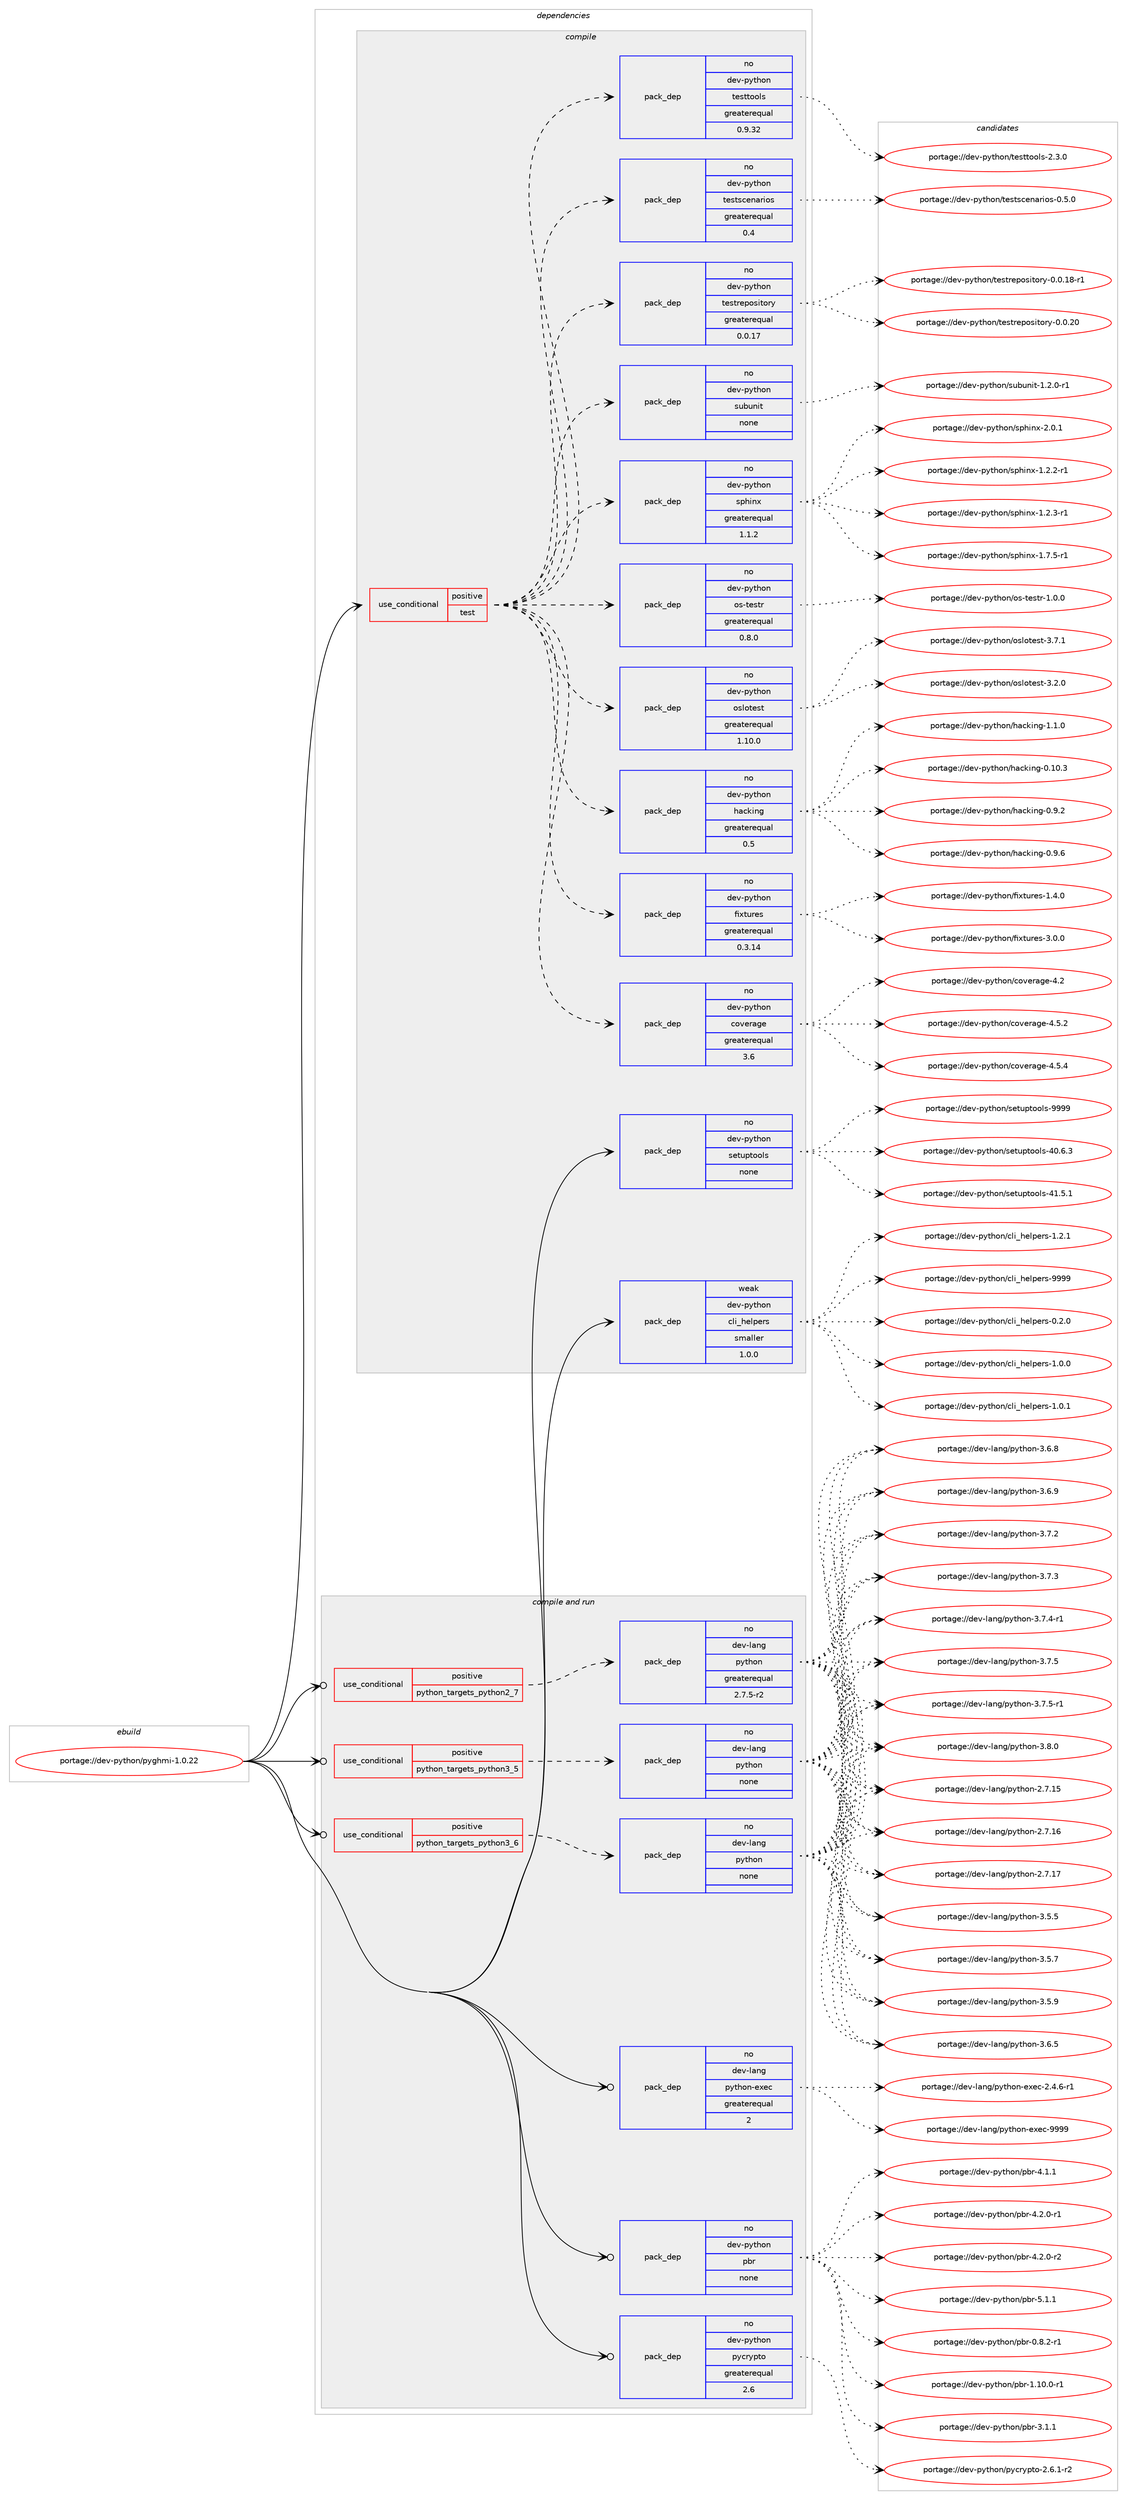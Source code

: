 digraph prolog {

# *************
# Graph options
# *************

newrank=true;
concentrate=true;
compound=true;
graph [rankdir=LR,fontname=Helvetica,fontsize=10,ranksep=1.5];#, ranksep=2.5, nodesep=0.2];
edge  [arrowhead=vee];
node  [fontname=Helvetica,fontsize=10];

# **********
# The ebuild
# **********

subgraph cluster_leftcol {
color=gray;
rank=same;
label=<<i>ebuild</i>>;
id [label="portage://dev-python/pyghmi-1.0.22", color=red, width=4, href="../dev-python/pyghmi-1.0.22.svg"];
}

# ****************
# The dependencies
# ****************

subgraph cluster_midcol {
color=gray;
label=<<i>dependencies</i>>;
subgraph cluster_compile {
fillcolor="#eeeeee";
style=filled;
label=<<i>compile</i>>;
subgraph cond35327 {
dependency161282 [label=<<TABLE BORDER="0" CELLBORDER="1" CELLSPACING="0" CELLPADDING="4"><TR><TD ROWSPAN="3" CELLPADDING="10">use_conditional</TD></TR><TR><TD>positive</TD></TR><TR><TD>test</TD></TR></TABLE>>, shape=none, color=red];
subgraph pack122580 {
dependency161283 [label=<<TABLE BORDER="0" CELLBORDER="1" CELLSPACING="0" CELLPADDING="4" WIDTH="220"><TR><TD ROWSPAN="6" CELLPADDING="30">pack_dep</TD></TR><TR><TD WIDTH="110">no</TD></TR><TR><TD>dev-python</TD></TR><TR><TD>coverage</TD></TR><TR><TD>greaterequal</TD></TR><TR><TD>3.6</TD></TR></TABLE>>, shape=none, color=blue];
}
dependency161282:e -> dependency161283:w [weight=20,style="dashed",arrowhead="vee"];
subgraph pack122581 {
dependency161284 [label=<<TABLE BORDER="0" CELLBORDER="1" CELLSPACING="0" CELLPADDING="4" WIDTH="220"><TR><TD ROWSPAN="6" CELLPADDING="30">pack_dep</TD></TR><TR><TD WIDTH="110">no</TD></TR><TR><TD>dev-python</TD></TR><TR><TD>fixtures</TD></TR><TR><TD>greaterequal</TD></TR><TR><TD>0.3.14</TD></TR></TABLE>>, shape=none, color=blue];
}
dependency161282:e -> dependency161284:w [weight=20,style="dashed",arrowhead="vee"];
subgraph pack122582 {
dependency161285 [label=<<TABLE BORDER="0" CELLBORDER="1" CELLSPACING="0" CELLPADDING="4" WIDTH="220"><TR><TD ROWSPAN="6" CELLPADDING="30">pack_dep</TD></TR><TR><TD WIDTH="110">no</TD></TR><TR><TD>dev-python</TD></TR><TR><TD>hacking</TD></TR><TR><TD>greaterequal</TD></TR><TR><TD>0.5</TD></TR></TABLE>>, shape=none, color=blue];
}
dependency161282:e -> dependency161285:w [weight=20,style="dashed",arrowhead="vee"];
subgraph pack122583 {
dependency161286 [label=<<TABLE BORDER="0" CELLBORDER="1" CELLSPACING="0" CELLPADDING="4" WIDTH="220"><TR><TD ROWSPAN="6" CELLPADDING="30">pack_dep</TD></TR><TR><TD WIDTH="110">no</TD></TR><TR><TD>dev-python</TD></TR><TR><TD>oslotest</TD></TR><TR><TD>greaterequal</TD></TR><TR><TD>1.10.0</TD></TR></TABLE>>, shape=none, color=blue];
}
dependency161282:e -> dependency161286:w [weight=20,style="dashed",arrowhead="vee"];
subgraph pack122584 {
dependency161287 [label=<<TABLE BORDER="0" CELLBORDER="1" CELLSPACING="0" CELLPADDING="4" WIDTH="220"><TR><TD ROWSPAN="6" CELLPADDING="30">pack_dep</TD></TR><TR><TD WIDTH="110">no</TD></TR><TR><TD>dev-python</TD></TR><TR><TD>os-testr</TD></TR><TR><TD>greaterequal</TD></TR><TR><TD>0.8.0</TD></TR></TABLE>>, shape=none, color=blue];
}
dependency161282:e -> dependency161287:w [weight=20,style="dashed",arrowhead="vee"];
subgraph pack122585 {
dependency161288 [label=<<TABLE BORDER="0" CELLBORDER="1" CELLSPACING="0" CELLPADDING="4" WIDTH="220"><TR><TD ROWSPAN="6" CELLPADDING="30">pack_dep</TD></TR><TR><TD WIDTH="110">no</TD></TR><TR><TD>dev-python</TD></TR><TR><TD>sphinx</TD></TR><TR><TD>greaterequal</TD></TR><TR><TD>1.1.2</TD></TR></TABLE>>, shape=none, color=blue];
}
dependency161282:e -> dependency161288:w [weight=20,style="dashed",arrowhead="vee"];
subgraph pack122586 {
dependency161289 [label=<<TABLE BORDER="0" CELLBORDER="1" CELLSPACING="0" CELLPADDING="4" WIDTH="220"><TR><TD ROWSPAN="6" CELLPADDING="30">pack_dep</TD></TR><TR><TD WIDTH="110">no</TD></TR><TR><TD>dev-python</TD></TR><TR><TD>subunit</TD></TR><TR><TD>none</TD></TR><TR><TD></TD></TR></TABLE>>, shape=none, color=blue];
}
dependency161282:e -> dependency161289:w [weight=20,style="dashed",arrowhead="vee"];
subgraph pack122587 {
dependency161290 [label=<<TABLE BORDER="0" CELLBORDER="1" CELLSPACING="0" CELLPADDING="4" WIDTH="220"><TR><TD ROWSPAN="6" CELLPADDING="30">pack_dep</TD></TR><TR><TD WIDTH="110">no</TD></TR><TR><TD>dev-python</TD></TR><TR><TD>testrepository</TD></TR><TR><TD>greaterequal</TD></TR><TR><TD>0.0.17</TD></TR></TABLE>>, shape=none, color=blue];
}
dependency161282:e -> dependency161290:w [weight=20,style="dashed",arrowhead="vee"];
subgraph pack122588 {
dependency161291 [label=<<TABLE BORDER="0" CELLBORDER="1" CELLSPACING="0" CELLPADDING="4" WIDTH="220"><TR><TD ROWSPAN="6" CELLPADDING="30">pack_dep</TD></TR><TR><TD WIDTH="110">no</TD></TR><TR><TD>dev-python</TD></TR><TR><TD>testscenarios</TD></TR><TR><TD>greaterequal</TD></TR><TR><TD>0.4</TD></TR></TABLE>>, shape=none, color=blue];
}
dependency161282:e -> dependency161291:w [weight=20,style="dashed",arrowhead="vee"];
subgraph pack122589 {
dependency161292 [label=<<TABLE BORDER="0" CELLBORDER="1" CELLSPACING="0" CELLPADDING="4" WIDTH="220"><TR><TD ROWSPAN="6" CELLPADDING="30">pack_dep</TD></TR><TR><TD WIDTH="110">no</TD></TR><TR><TD>dev-python</TD></TR><TR><TD>testtools</TD></TR><TR><TD>greaterequal</TD></TR><TR><TD>0.9.32</TD></TR></TABLE>>, shape=none, color=blue];
}
dependency161282:e -> dependency161292:w [weight=20,style="dashed",arrowhead="vee"];
}
id:e -> dependency161282:w [weight=20,style="solid",arrowhead="vee"];
subgraph pack122590 {
dependency161293 [label=<<TABLE BORDER="0" CELLBORDER="1" CELLSPACING="0" CELLPADDING="4" WIDTH="220"><TR><TD ROWSPAN="6" CELLPADDING="30">pack_dep</TD></TR><TR><TD WIDTH="110">no</TD></TR><TR><TD>dev-python</TD></TR><TR><TD>setuptools</TD></TR><TR><TD>none</TD></TR><TR><TD></TD></TR></TABLE>>, shape=none, color=blue];
}
id:e -> dependency161293:w [weight=20,style="solid",arrowhead="vee"];
subgraph pack122591 {
dependency161294 [label=<<TABLE BORDER="0" CELLBORDER="1" CELLSPACING="0" CELLPADDING="4" WIDTH="220"><TR><TD ROWSPAN="6" CELLPADDING="30">pack_dep</TD></TR><TR><TD WIDTH="110">weak</TD></TR><TR><TD>dev-python</TD></TR><TR><TD>cli_helpers</TD></TR><TR><TD>smaller</TD></TR><TR><TD>1.0.0</TD></TR></TABLE>>, shape=none, color=blue];
}
id:e -> dependency161294:w [weight=20,style="solid",arrowhead="vee"];
}
subgraph cluster_compileandrun {
fillcolor="#eeeeee";
style=filled;
label=<<i>compile and run</i>>;
subgraph cond35328 {
dependency161295 [label=<<TABLE BORDER="0" CELLBORDER="1" CELLSPACING="0" CELLPADDING="4"><TR><TD ROWSPAN="3" CELLPADDING="10">use_conditional</TD></TR><TR><TD>positive</TD></TR><TR><TD>python_targets_python2_7</TD></TR></TABLE>>, shape=none, color=red];
subgraph pack122592 {
dependency161296 [label=<<TABLE BORDER="0" CELLBORDER="1" CELLSPACING="0" CELLPADDING="4" WIDTH="220"><TR><TD ROWSPAN="6" CELLPADDING="30">pack_dep</TD></TR><TR><TD WIDTH="110">no</TD></TR><TR><TD>dev-lang</TD></TR><TR><TD>python</TD></TR><TR><TD>greaterequal</TD></TR><TR><TD>2.7.5-r2</TD></TR></TABLE>>, shape=none, color=blue];
}
dependency161295:e -> dependency161296:w [weight=20,style="dashed",arrowhead="vee"];
}
id:e -> dependency161295:w [weight=20,style="solid",arrowhead="odotvee"];
subgraph cond35329 {
dependency161297 [label=<<TABLE BORDER="0" CELLBORDER="1" CELLSPACING="0" CELLPADDING="4"><TR><TD ROWSPAN="3" CELLPADDING="10">use_conditional</TD></TR><TR><TD>positive</TD></TR><TR><TD>python_targets_python3_5</TD></TR></TABLE>>, shape=none, color=red];
subgraph pack122593 {
dependency161298 [label=<<TABLE BORDER="0" CELLBORDER="1" CELLSPACING="0" CELLPADDING="4" WIDTH="220"><TR><TD ROWSPAN="6" CELLPADDING="30">pack_dep</TD></TR><TR><TD WIDTH="110">no</TD></TR><TR><TD>dev-lang</TD></TR><TR><TD>python</TD></TR><TR><TD>none</TD></TR><TR><TD></TD></TR></TABLE>>, shape=none, color=blue];
}
dependency161297:e -> dependency161298:w [weight=20,style="dashed",arrowhead="vee"];
}
id:e -> dependency161297:w [weight=20,style="solid",arrowhead="odotvee"];
subgraph cond35330 {
dependency161299 [label=<<TABLE BORDER="0" CELLBORDER="1" CELLSPACING="0" CELLPADDING="4"><TR><TD ROWSPAN="3" CELLPADDING="10">use_conditional</TD></TR><TR><TD>positive</TD></TR><TR><TD>python_targets_python3_6</TD></TR></TABLE>>, shape=none, color=red];
subgraph pack122594 {
dependency161300 [label=<<TABLE BORDER="0" CELLBORDER="1" CELLSPACING="0" CELLPADDING="4" WIDTH="220"><TR><TD ROWSPAN="6" CELLPADDING="30">pack_dep</TD></TR><TR><TD WIDTH="110">no</TD></TR><TR><TD>dev-lang</TD></TR><TR><TD>python</TD></TR><TR><TD>none</TD></TR><TR><TD></TD></TR></TABLE>>, shape=none, color=blue];
}
dependency161299:e -> dependency161300:w [weight=20,style="dashed",arrowhead="vee"];
}
id:e -> dependency161299:w [weight=20,style="solid",arrowhead="odotvee"];
subgraph pack122595 {
dependency161301 [label=<<TABLE BORDER="0" CELLBORDER="1" CELLSPACING="0" CELLPADDING="4" WIDTH="220"><TR><TD ROWSPAN="6" CELLPADDING="30">pack_dep</TD></TR><TR><TD WIDTH="110">no</TD></TR><TR><TD>dev-lang</TD></TR><TR><TD>python-exec</TD></TR><TR><TD>greaterequal</TD></TR><TR><TD>2</TD></TR></TABLE>>, shape=none, color=blue];
}
id:e -> dependency161301:w [weight=20,style="solid",arrowhead="odotvee"];
subgraph pack122596 {
dependency161302 [label=<<TABLE BORDER="0" CELLBORDER="1" CELLSPACING="0" CELLPADDING="4" WIDTH="220"><TR><TD ROWSPAN="6" CELLPADDING="30">pack_dep</TD></TR><TR><TD WIDTH="110">no</TD></TR><TR><TD>dev-python</TD></TR><TR><TD>pbr</TD></TR><TR><TD>none</TD></TR><TR><TD></TD></TR></TABLE>>, shape=none, color=blue];
}
id:e -> dependency161302:w [weight=20,style="solid",arrowhead="odotvee"];
subgraph pack122597 {
dependency161303 [label=<<TABLE BORDER="0" CELLBORDER="1" CELLSPACING="0" CELLPADDING="4" WIDTH="220"><TR><TD ROWSPAN="6" CELLPADDING="30">pack_dep</TD></TR><TR><TD WIDTH="110">no</TD></TR><TR><TD>dev-python</TD></TR><TR><TD>pycrypto</TD></TR><TR><TD>greaterequal</TD></TR><TR><TD>2.6</TD></TR></TABLE>>, shape=none, color=blue];
}
id:e -> dependency161303:w [weight=20,style="solid",arrowhead="odotvee"];
}
subgraph cluster_run {
fillcolor="#eeeeee";
style=filled;
label=<<i>run</i>>;
}
}

# **************
# The candidates
# **************

subgraph cluster_choices {
rank=same;
color=gray;
label=<<i>candidates</i>>;

subgraph choice122580 {
color=black;
nodesep=1;
choiceportage1001011184511212111610411111047991111181011149710310145524650 [label="portage://dev-python/coverage-4.2", color=red, width=4,href="../dev-python/coverage-4.2.svg"];
choiceportage10010111845112121116104111110479911111810111497103101455246534650 [label="portage://dev-python/coverage-4.5.2", color=red, width=4,href="../dev-python/coverage-4.5.2.svg"];
choiceportage10010111845112121116104111110479911111810111497103101455246534652 [label="portage://dev-python/coverage-4.5.4", color=red, width=4,href="../dev-python/coverage-4.5.4.svg"];
dependency161283:e -> choiceportage1001011184511212111610411111047991111181011149710310145524650:w [style=dotted,weight="100"];
dependency161283:e -> choiceportage10010111845112121116104111110479911111810111497103101455246534650:w [style=dotted,weight="100"];
dependency161283:e -> choiceportage10010111845112121116104111110479911111810111497103101455246534652:w [style=dotted,weight="100"];
}
subgraph choice122581 {
color=black;
nodesep=1;
choiceportage1001011184511212111610411111047102105120116117114101115454946524648 [label="portage://dev-python/fixtures-1.4.0", color=red, width=4,href="../dev-python/fixtures-1.4.0.svg"];
choiceportage1001011184511212111610411111047102105120116117114101115455146484648 [label="portage://dev-python/fixtures-3.0.0", color=red, width=4,href="../dev-python/fixtures-3.0.0.svg"];
dependency161284:e -> choiceportage1001011184511212111610411111047102105120116117114101115454946524648:w [style=dotted,weight="100"];
dependency161284:e -> choiceportage1001011184511212111610411111047102105120116117114101115455146484648:w [style=dotted,weight="100"];
}
subgraph choice122582 {
color=black;
nodesep=1;
choiceportage1001011184511212111610411111047104979910710511010345484649484651 [label="portage://dev-python/hacking-0.10.3", color=red, width=4,href="../dev-python/hacking-0.10.3.svg"];
choiceportage10010111845112121116104111110471049799107105110103454846574650 [label="portage://dev-python/hacking-0.9.2", color=red, width=4,href="../dev-python/hacking-0.9.2.svg"];
choiceportage10010111845112121116104111110471049799107105110103454846574654 [label="portage://dev-python/hacking-0.9.6", color=red, width=4,href="../dev-python/hacking-0.9.6.svg"];
choiceportage10010111845112121116104111110471049799107105110103454946494648 [label="portage://dev-python/hacking-1.1.0", color=red, width=4,href="../dev-python/hacking-1.1.0.svg"];
dependency161285:e -> choiceportage1001011184511212111610411111047104979910710511010345484649484651:w [style=dotted,weight="100"];
dependency161285:e -> choiceportage10010111845112121116104111110471049799107105110103454846574650:w [style=dotted,weight="100"];
dependency161285:e -> choiceportage10010111845112121116104111110471049799107105110103454846574654:w [style=dotted,weight="100"];
dependency161285:e -> choiceportage10010111845112121116104111110471049799107105110103454946494648:w [style=dotted,weight="100"];
}
subgraph choice122583 {
color=black;
nodesep=1;
choiceportage1001011184511212111610411111047111115108111116101115116455146504648 [label="portage://dev-python/oslotest-3.2.0", color=red, width=4,href="../dev-python/oslotest-3.2.0.svg"];
choiceportage1001011184511212111610411111047111115108111116101115116455146554649 [label="portage://dev-python/oslotest-3.7.1", color=red, width=4,href="../dev-python/oslotest-3.7.1.svg"];
dependency161286:e -> choiceportage1001011184511212111610411111047111115108111116101115116455146504648:w [style=dotted,weight="100"];
dependency161286:e -> choiceportage1001011184511212111610411111047111115108111116101115116455146554649:w [style=dotted,weight="100"];
}
subgraph choice122584 {
color=black;
nodesep=1;
choiceportage100101118451121211161041111104711111545116101115116114454946484648 [label="portage://dev-python/os-testr-1.0.0", color=red, width=4,href="../dev-python/os-testr-1.0.0.svg"];
dependency161287:e -> choiceportage100101118451121211161041111104711111545116101115116114454946484648:w [style=dotted,weight="100"];
}
subgraph choice122585 {
color=black;
nodesep=1;
choiceportage10010111845112121116104111110471151121041051101204549465046504511449 [label="portage://dev-python/sphinx-1.2.2-r1", color=red, width=4,href="../dev-python/sphinx-1.2.2-r1.svg"];
choiceportage10010111845112121116104111110471151121041051101204549465046514511449 [label="portage://dev-python/sphinx-1.2.3-r1", color=red, width=4,href="../dev-python/sphinx-1.2.3-r1.svg"];
choiceportage10010111845112121116104111110471151121041051101204549465546534511449 [label="portage://dev-python/sphinx-1.7.5-r1", color=red, width=4,href="../dev-python/sphinx-1.7.5-r1.svg"];
choiceportage1001011184511212111610411111047115112104105110120455046484649 [label="portage://dev-python/sphinx-2.0.1", color=red, width=4,href="../dev-python/sphinx-2.0.1.svg"];
dependency161288:e -> choiceportage10010111845112121116104111110471151121041051101204549465046504511449:w [style=dotted,weight="100"];
dependency161288:e -> choiceportage10010111845112121116104111110471151121041051101204549465046514511449:w [style=dotted,weight="100"];
dependency161288:e -> choiceportage10010111845112121116104111110471151121041051101204549465546534511449:w [style=dotted,weight="100"];
dependency161288:e -> choiceportage1001011184511212111610411111047115112104105110120455046484649:w [style=dotted,weight="100"];
}
subgraph choice122586 {
color=black;
nodesep=1;
choiceportage1001011184511212111610411111047115117981171101051164549465046484511449 [label="portage://dev-python/subunit-1.2.0-r1", color=red, width=4,href="../dev-python/subunit-1.2.0-r1.svg"];
dependency161289:e -> choiceportage1001011184511212111610411111047115117981171101051164549465046484511449:w [style=dotted,weight="100"];
}
subgraph choice122587 {
color=black;
nodesep=1;
choiceportage1001011184511212111610411111047116101115116114101112111115105116111114121454846484649564511449 [label="portage://dev-python/testrepository-0.0.18-r1", color=red, width=4,href="../dev-python/testrepository-0.0.18-r1.svg"];
choiceportage100101118451121211161041111104711610111511611410111211111510511611111412145484648465048 [label="portage://dev-python/testrepository-0.0.20", color=red, width=4,href="../dev-python/testrepository-0.0.20.svg"];
dependency161290:e -> choiceportage1001011184511212111610411111047116101115116114101112111115105116111114121454846484649564511449:w [style=dotted,weight="100"];
dependency161290:e -> choiceportage100101118451121211161041111104711610111511611410111211111510511611111412145484648465048:w [style=dotted,weight="100"];
}
subgraph choice122588 {
color=black;
nodesep=1;
choiceportage10010111845112121116104111110471161011151161159910111097114105111115454846534648 [label="portage://dev-python/testscenarios-0.5.0", color=red, width=4,href="../dev-python/testscenarios-0.5.0.svg"];
dependency161291:e -> choiceportage10010111845112121116104111110471161011151161159910111097114105111115454846534648:w [style=dotted,weight="100"];
}
subgraph choice122589 {
color=black;
nodesep=1;
choiceportage1001011184511212111610411111047116101115116116111111108115455046514648 [label="portage://dev-python/testtools-2.3.0", color=red, width=4,href="../dev-python/testtools-2.3.0.svg"];
dependency161292:e -> choiceportage1001011184511212111610411111047116101115116116111111108115455046514648:w [style=dotted,weight="100"];
}
subgraph choice122590 {
color=black;
nodesep=1;
choiceportage100101118451121211161041111104711510111611711211611111110811545524846544651 [label="portage://dev-python/setuptools-40.6.3", color=red, width=4,href="../dev-python/setuptools-40.6.3.svg"];
choiceportage100101118451121211161041111104711510111611711211611111110811545524946534649 [label="portage://dev-python/setuptools-41.5.1", color=red, width=4,href="../dev-python/setuptools-41.5.1.svg"];
choiceportage10010111845112121116104111110471151011161171121161111111081154557575757 [label="portage://dev-python/setuptools-9999", color=red, width=4,href="../dev-python/setuptools-9999.svg"];
dependency161293:e -> choiceportage100101118451121211161041111104711510111611711211611111110811545524846544651:w [style=dotted,weight="100"];
dependency161293:e -> choiceportage100101118451121211161041111104711510111611711211611111110811545524946534649:w [style=dotted,weight="100"];
dependency161293:e -> choiceportage10010111845112121116104111110471151011161171121161111111081154557575757:w [style=dotted,weight="100"];
}
subgraph choice122591 {
color=black;
nodesep=1;
choiceportage10010111845112121116104111110479910810595104101108112101114115454846504648 [label="portage://dev-python/cli_helpers-0.2.0", color=red, width=4,href="../dev-python/cli_helpers-0.2.0.svg"];
choiceportage10010111845112121116104111110479910810595104101108112101114115454946484648 [label="portage://dev-python/cli_helpers-1.0.0", color=red, width=4,href="../dev-python/cli_helpers-1.0.0.svg"];
choiceportage10010111845112121116104111110479910810595104101108112101114115454946484649 [label="portage://dev-python/cli_helpers-1.0.1", color=red, width=4,href="../dev-python/cli_helpers-1.0.1.svg"];
choiceportage10010111845112121116104111110479910810595104101108112101114115454946504649 [label="portage://dev-python/cli_helpers-1.2.1", color=red, width=4,href="../dev-python/cli_helpers-1.2.1.svg"];
choiceportage100101118451121211161041111104799108105951041011081121011141154557575757 [label="portage://dev-python/cli_helpers-9999", color=red, width=4,href="../dev-python/cli_helpers-9999.svg"];
dependency161294:e -> choiceportage10010111845112121116104111110479910810595104101108112101114115454846504648:w [style=dotted,weight="100"];
dependency161294:e -> choiceportage10010111845112121116104111110479910810595104101108112101114115454946484648:w [style=dotted,weight="100"];
dependency161294:e -> choiceportage10010111845112121116104111110479910810595104101108112101114115454946484649:w [style=dotted,weight="100"];
dependency161294:e -> choiceportage10010111845112121116104111110479910810595104101108112101114115454946504649:w [style=dotted,weight="100"];
dependency161294:e -> choiceportage100101118451121211161041111104799108105951041011081121011141154557575757:w [style=dotted,weight="100"];
}
subgraph choice122592 {
color=black;
nodesep=1;
choiceportage10010111845108971101034711212111610411111045504655464953 [label="portage://dev-lang/python-2.7.15", color=red, width=4,href="../dev-lang/python-2.7.15.svg"];
choiceportage10010111845108971101034711212111610411111045504655464954 [label="portage://dev-lang/python-2.7.16", color=red, width=4,href="../dev-lang/python-2.7.16.svg"];
choiceportage10010111845108971101034711212111610411111045504655464955 [label="portage://dev-lang/python-2.7.17", color=red, width=4,href="../dev-lang/python-2.7.17.svg"];
choiceportage100101118451089711010347112121116104111110455146534653 [label="portage://dev-lang/python-3.5.5", color=red, width=4,href="../dev-lang/python-3.5.5.svg"];
choiceportage100101118451089711010347112121116104111110455146534655 [label="portage://dev-lang/python-3.5.7", color=red, width=4,href="../dev-lang/python-3.5.7.svg"];
choiceportage100101118451089711010347112121116104111110455146534657 [label="portage://dev-lang/python-3.5.9", color=red, width=4,href="../dev-lang/python-3.5.9.svg"];
choiceportage100101118451089711010347112121116104111110455146544653 [label="portage://dev-lang/python-3.6.5", color=red, width=4,href="../dev-lang/python-3.6.5.svg"];
choiceportage100101118451089711010347112121116104111110455146544656 [label="portage://dev-lang/python-3.6.8", color=red, width=4,href="../dev-lang/python-3.6.8.svg"];
choiceportage100101118451089711010347112121116104111110455146544657 [label="portage://dev-lang/python-3.6.9", color=red, width=4,href="../dev-lang/python-3.6.9.svg"];
choiceportage100101118451089711010347112121116104111110455146554650 [label="portage://dev-lang/python-3.7.2", color=red, width=4,href="../dev-lang/python-3.7.2.svg"];
choiceportage100101118451089711010347112121116104111110455146554651 [label="portage://dev-lang/python-3.7.3", color=red, width=4,href="../dev-lang/python-3.7.3.svg"];
choiceportage1001011184510897110103471121211161041111104551465546524511449 [label="portage://dev-lang/python-3.7.4-r1", color=red, width=4,href="../dev-lang/python-3.7.4-r1.svg"];
choiceportage100101118451089711010347112121116104111110455146554653 [label="portage://dev-lang/python-3.7.5", color=red, width=4,href="../dev-lang/python-3.7.5.svg"];
choiceportage1001011184510897110103471121211161041111104551465546534511449 [label="portage://dev-lang/python-3.7.5-r1", color=red, width=4,href="../dev-lang/python-3.7.5-r1.svg"];
choiceportage100101118451089711010347112121116104111110455146564648 [label="portage://dev-lang/python-3.8.0", color=red, width=4,href="../dev-lang/python-3.8.0.svg"];
dependency161296:e -> choiceportage10010111845108971101034711212111610411111045504655464953:w [style=dotted,weight="100"];
dependency161296:e -> choiceportage10010111845108971101034711212111610411111045504655464954:w [style=dotted,weight="100"];
dependency161296:e -> choiceportage10010111845108971101034711212111610411111045504655464955:w [style=dotted,weight="100"];
dependency161296:e -> choiceportage100101118451089711010347112121116104111110455146534653:w [style=dotted,weight="100"];
dependency161296:e -> choiceportage100101118451089711010347112121116104111110455146534655:w [style=dotted,weight="100"];
dependency161296:e -> choiceportage100101118451089711010347112121116104111110455146534657:w [style=dotted,weight="100"];
dependency161296:e -> choiceportage100101118451089711010347112121116104111110455146544653:w [style=dotted,weight="100"];
dependency161296:e -> choiceportage100101118451089711010347112121116104111110455146544656:w [style=dotted,weight="100"];
dependency161296:e -> choiceportage100101118451089711010347112121116104111110455146544657:w [style=dotted,weight="100"];
dependency161296:e -> choiceportage100101118451089711010347112121116104111110455146554650:w [style=dotted,weight="100"];
dependency161296:e -> choiceportage100101118451089711010347112121116104111110455146554651:w [style=dotted,weight="100"];
dependency161296:e -> choiceportage1001011184510897110103471121211161041111104551465546524511449:w [style=dotted,weight="100"];
dependency161296:e -> choiceportage100101118451089711010347112121116104111110455146554653:w [style=dotted,weight="100"];
dependency161296:e -> choiceportage1001011184510897110103471121211161041111104551465546534511449:w [style=dotted,weight="100"];
dependency161296:e -> choiceportage100101118451089711010347112121116104111110455146564648:w [style=dotted,weight="100"];
}
subgraph choice122593 {
color=black;
nodesep=1;
choiceportage10010111845108971101034711212111610411111045504655464953 [label="portage://dev-lang/python-2.7.15", color=red, width=4,href="../dev-lang/python-2.7.15.svg"];
choiceportage10010111845108971101034711212111610411111045504655464954 [label="portage://dev-lang/python-2.7.16", color=red, width=4,href="../dev-lang/python-2.7.16.svg"];
choiceportage10010111845108971101034711212111610411111045504655464955 [label="portage://dev-lang/python-2.7.17", color=red, width=4,href="../dev-lang/python-2.7.17.svg"];
choiceportage100101118451089711010347112121116104111110455146534653 [label="portage://dev-lang/python-3.5.5", color=red, width=4,href="../dev-lang/python-3.5.5.svg"];
choiceportage100101118451089711010347112121116104111110455146534655 [label="portage://dev-lang/python-3.5.7", color=red, width=4,href="../dev-lang/python-3.5.7.svg"];
choiceportage100101118451089711010347112121116104111110455146534657 [label="portage://dev-lang/python-3.5.9", color=red, width=4,href="../dev-lang/python-3.5.9.svg"];
choiceportage100101118451089711010347112121116104111110455146544653 [label="portage://dev-lang/python-3.6.5", color=red, width=4,href="../dev-lang/python-3.6.5.svg"];
choiceportage100101118451089711010347112121116104111110455146544656 [label="portage://dev-lang/python-3.6.8", color=red, width=4,href="../dev-lang/python-3.6.8.svg"];
choiceportage100101118451089711010347112121116104111110455146544657 [label="portage://dev-lang/python-3.6.9", color=red, width=4,href="../dev-lang/python-3.6.9.svg"];
choiceportage100101118451089711010347112121116104111110455146554650 [label="portage://dev-lang/python-3.7.2", color=red, width=4,href="../dev-lang/python-3.7.2.svg"];
choiceportage100101118451089711010347112121116104111110455146554651 [label="portage://dev-lang/python-3.7.3", color=red, width=4,href="../dev-lang/python-3.7.3.svg"];
choiceportage1001011184510897110103471121211161041111104551465546524511449 [label="portage://dev-lang/python-3.7.4-r1", color=red, width=4,href="../dev-lang/python-3.7.4-r1.svg"];
choiceportage100101118451089711010347112121116104111110455146554653 [label="portage://dev-lang/python-3.7.5", color=red, width=4,href="../dev-lang/python-3.7.5.svg"];
choiceportage1001011184510897110103471121211161041111104551465546534511449 [label="portage://dev-lang/python-3.7.5-r1", color=red, width=4,href="../dev-lang/python-3.7.5-r1.svg"];
choiceportage100101118451089711010347112121116104111110455146564648 [label="portage://dev-lang/python-3.8.0", color=red, width=4,href="../dev-lang/python-3.8.0.svg"];
dependency161298:e -> choiceportage10010111845108971101034711212111610411111045504655464953:w [style=dotted,weight="100"];
dependency161298:e -> choiceportage10010111845108971101034711212111610411111045504655464954:w [style=dotted,weight="100"];
dependency161298:e -> choiceportage10010111845108971101034711212111610411111045504655464955:w [style=dotted,weight="100"];
dependency161298:e -> choiceportage100101118451089711010347112121116104111110455146534653:w [style=dotted,weight="100"];
dependency161298:e -> choiceportage100101118451089711010347112121116104111110455146534655:w [style=dotted,weight="100"];
dependency161298:e -> choiceportage100101118451089711010347112121116104111110455146534657:w [style=dotted,weight="100"];
dependency161298:e -> choiceportage100101118451089711010347112121116104111110455146544653:w [style=dotted,weight="100"];
dependency161298:e -> choiceportage100101118451089711010347112121116104111110455146544656:w [style=dotted,weight="100"];
dependency161298:e -> choiceportage100101118451089711010347112121116104111110455146544657:w [style=dotted,weight="100"];
dependency161298:e -> choiceportage100101118451089711010347112121116104111110455146554650:w [style=dotted,weight="100"];
dependency161298:e -> choiceportage100101118451089711010347112121116104111110455146554651:w [style=dotted,weight="100"];
dependency161298:e -> choiceportage1001011184510897110103471121211161041111104551465546524511449:w [style=dotted,weight="100"];
dependency161298:e -> choiceportage100101118451089711010347112121116104111110455146554653:w [style=dotted,weight="100"];
dependency161298:e -> choiceportage1001011184510897110103471121211161041111104551465546534511449:w [style=dotted,weight="100"];
dependency161298:e -> choiceportage100101118451089711010347112121116104111110455146564648:w [style=dotted,weight="100"];
}
subgraph choice122594 {
color=black;
nodesep=1;
choiceportage10010111845108971101034711212111610411111045504655464953 [label="portage://dev-lang/python-2.7.15", color=red, width=4,href="../dev-lang/python-2.7.15.svg"];
choiceportage10010111845108971101034711212111610411111045504655464954 [label="portage://dev-lang/python-2.7.16", color=red, width=4,href="../dev-lang/python-2.7.16.svg"];
choiceportage10010111845108971101034711212111610411111045504655464955 [label="portage://dev-lang/python-2.7.17", color=red, width=4,href="../dev-lang/python-2.7.17.svg"];
choiceportage100101118451089711010347112121116104111110455146534653 [label="portage://dev-lang/python-3.5.5", color=red, width=4,href="../dev-lang/python-3.5.5.svg"];
choiceportage100101118451089711010347112121116104111110455146534655 [label="portage://dev-lang/python-3.5.7", color=red, width=4,href="../dev-lang/python-3.5.7.svg"];
choiceportage100101118451089711010347112121116104111110455146534657 [label="portage://dev-lang/python-3.5.9", color=red, width=4,href="../dev-lang/python-3.5.9.svg"];
choiceportage100101118451089711010347112121116104111110455146544653 [label="portage://dev-lang/python-3.6.5", color=red, width=4,href="../dev-lang/python-3.6.5.svg"];
choiceportage100101118451089711010347112121116104111110455146544656 [label="portage://dev-lang/python-3.6.8", color=red, width=4,href="../dev-lang/python-3.6.8.svg"];
choiceportage100101118451089711010347112121116104111110455146544657 [label="portage://dev-lang/python-3.6.9", color=red, width=4,href="../dev-lang/python-3.6.9.svg"];
choiceportage100101118451089711010347112121116104111110455146554650 [label="portage://dev-lang/python-3.7.2", color=red, width=4,href="../dev-lang/python-3.7.2.svg"];
choiceportage100101118451089711010347112121116104111110455146554651 [label="portage://dev-lang/python-3.7.3", color=red, width=4,href="../dev-lang/python-3.7.3.svg"];
choiceportage1001011184510897110103471121211161041111104551465546524511449 [label="portage://dev-lang/python-3.7.4-r1", color=red, width=4,href="../dev-lang/python-3.7.4-r1.svg"];
choiceportage100101118451089711010347112121116104111110455146554653 [label="portage://dev-lang/python-3.7.5", color=red, width=4,href="../dev-lang/python-3.7.5.svg"];
choiceportage1001011184510897110103471121211161041111104551465546534511449 [label="portage://dev-lang/python-3.7.5-r1", color=red, width=4,href="../dev-lang/python-3.7.5-r1.svg"];
choiceportage100101118451089711010347112121116104111110455146564648 [label="portage://dev-lang/python-3.8.0", color=red, width=4,href="../dev-lang/python-3.8.0.svg"];
dependency161300:e -> choiceportage10010111845108971101034711212111610411111045504655464953:w [style=dotted,weight="100"];
dependency161300:e -> choiceportage10010111845108971101034711212111610411111045504655464954:w [style=dotted,weight="100"];
dependency161300:e -> choiceportage10010111845108971101034711212111610411111045504655464955:w [style=dotted,weight="100"];
dependency161300:e -> choiceportage100101118451089711010347112121116104111110455146534653:w [style=dotted,weight="100"];
dependency161300:e -> choiceportage100101118451089711010347112121116104111110455146534655:w [style=dotted,weight="100"];
dependency161300:e -> choiceportage100101118451089711010347112121116104111110455146534657:w [style=dotted,weight="100"];
dependency161300:e -> choiceportage100101118451089711010347112121116104111110455146544653:w [style=dotted,weight="100"];
dependency161300:e -> choiceportage100101118451089711010347112121116104111110455146544656:w [style=dotted,weight="100"];
dependency161300:e -> choiceportage100101118451089711010347112121116104111110455146544657:w [style=dotted,weight="100"];
dependency161300:e -> choiceportage100101118451089711010347112121116104111110455146554650:w [style=dotted,weight="100"];
dependency161300:e -> choiceportage100101118451089711010347112121116104111110455146554651:w [style=dotted,weight="100"];
dependency161300:e -> choiceportage1001011184510897110103471121211161041111104551465546524511449:w [style=dotted,weight="100"];
dependency161300:e -> choiceportage100101118451089711010347112121116104111110455146554653:w [style=dotted,weight="100"];
dependency161300:e -> choiceportage1001011184510897110103471121211161041111104551465546534511449:w [style=dotted,weight="100"];
dependency161300:e -> choiceportage100101118451089711010347112121116104111110455146564648:w [style=dotted,weight="100"];
}
subgraph choice122595 {
color=black;
nodesep=1;
choiceportage10010111845108971101034711212111610411111045101120101994550465246544511449 [label="portage://dev-lang/python-exec-2.4.6-r1", color=red, width=4,href="../dev-lang/python-exec-2.4.6-r1.svg"];
choiceportage10010111845108971101034711212111610411111045101120101994557575757 [label="portage://dev-lang/python-exec-9999", color=red, width=4,href="../dev-lang/python-exec-9999.svg"];
dependency161301:e -> choiceportage10010111845108971101034711212111610411111045101120101994550465246544511449:w [style=dotted,weight="100"];
dependency161301:e -> choiceportage10010111845108971101034711212111610411111045101120101994557575757:w [style=dotted,weight="100"];
}
subgraph choice122596 {
color=black;
nodesep=1;
choiceportage1001011184511212111610411111047112981144548465646504511449 [label="portage://dev-python/pbr-0.8.2-r1", color=red, width=4,href="../dev-python/pbr-0.8.2-r1.svg"];
choiceportage100101118451121211161041111104711298114454946494846484511449 [label="portage://dev-python/pbr-1.10.0-r1", color=red, width=4,href="../dev-python/pbr-1.10.0-r1.svg"];
choiceportage100101118451121211161041111104711298114455146494649 [label="portage://dev-python/pbr-3.1.1", color=red, width=4,href="../dev-python/pbr-3.1.1.svg"];
choiceportage100101118451121211161041111104711298114455246494649 [label="portage://dev-python/pbr-4.1.1", color=red, width=4,href="../dev-python/pbr-4.1.1.svg"];
choiceportage1001011184511212111610411111047112981144552465046484511449 [label="portage://dev-python/pbr-4.2.0-r1", color=red, width=4,href="../dev-python/pbr-4.2.0-r1.svg"];
choiceportage1001011184511212111610411111047112981144552465046484511450 [label="portage://dev-python/pbr-4.2.0-r2", color=red, width=4,href="../dev-python/pbr-4.2.0-r2.svg"];
choiceportage100101118451121211161041111104711298114455346494649 [label="portage://dev-python/pbr-5.1.1", color=red, width=4,href="../dev-python/pbr-5.1.1.svg"];
dependency161302:e -> choiceportage1001011184511212111610411111047112981144548465646504511449:w [style=dotted,weight="100"];
dependency161302:e -> choiceportage100101118451121211161041111104711298114454946494846484511449:w [style=dotted,weight="100"];
dependency161302:e -> choiceportage100101118451121211161041111104711298114455146494649:w [style=dotted,weight="100"];
dependency161302:e -> choiceportage100101118451121211161041111104711298114455246494649:w [style=dotted,weight="100"];
dependency161302:e -> choiceportage1001011184511212111610411111047112981144552465046484511449:w [style=dotted,weight="100"];
dependency161302:e -> choiceportage1001011184511212111610411111047112981144552465046484511450:w [style=dotted,weight="100"];
dependency161302:e -> choiceportage100101118451121211161041111104711298114455346494649:w [style=dotted,weight="100"];
}
subgraph choice122597 {
color=black;
nodesep=1;
choiceportage1001011184511212111610411111047112121991141211121161114550465446494511450 [label="portage://dev-python/pycrypto-2.6.1-r2", color=red, width=4,href="../dev-python/pycrypto-2.6.1-r2.svg"];
dependency161303:e -> choiceportage1001011184511212111610411111047112121991141211121161114550465446494511450:w [style=dotted,weight="100"];
}
}

}
